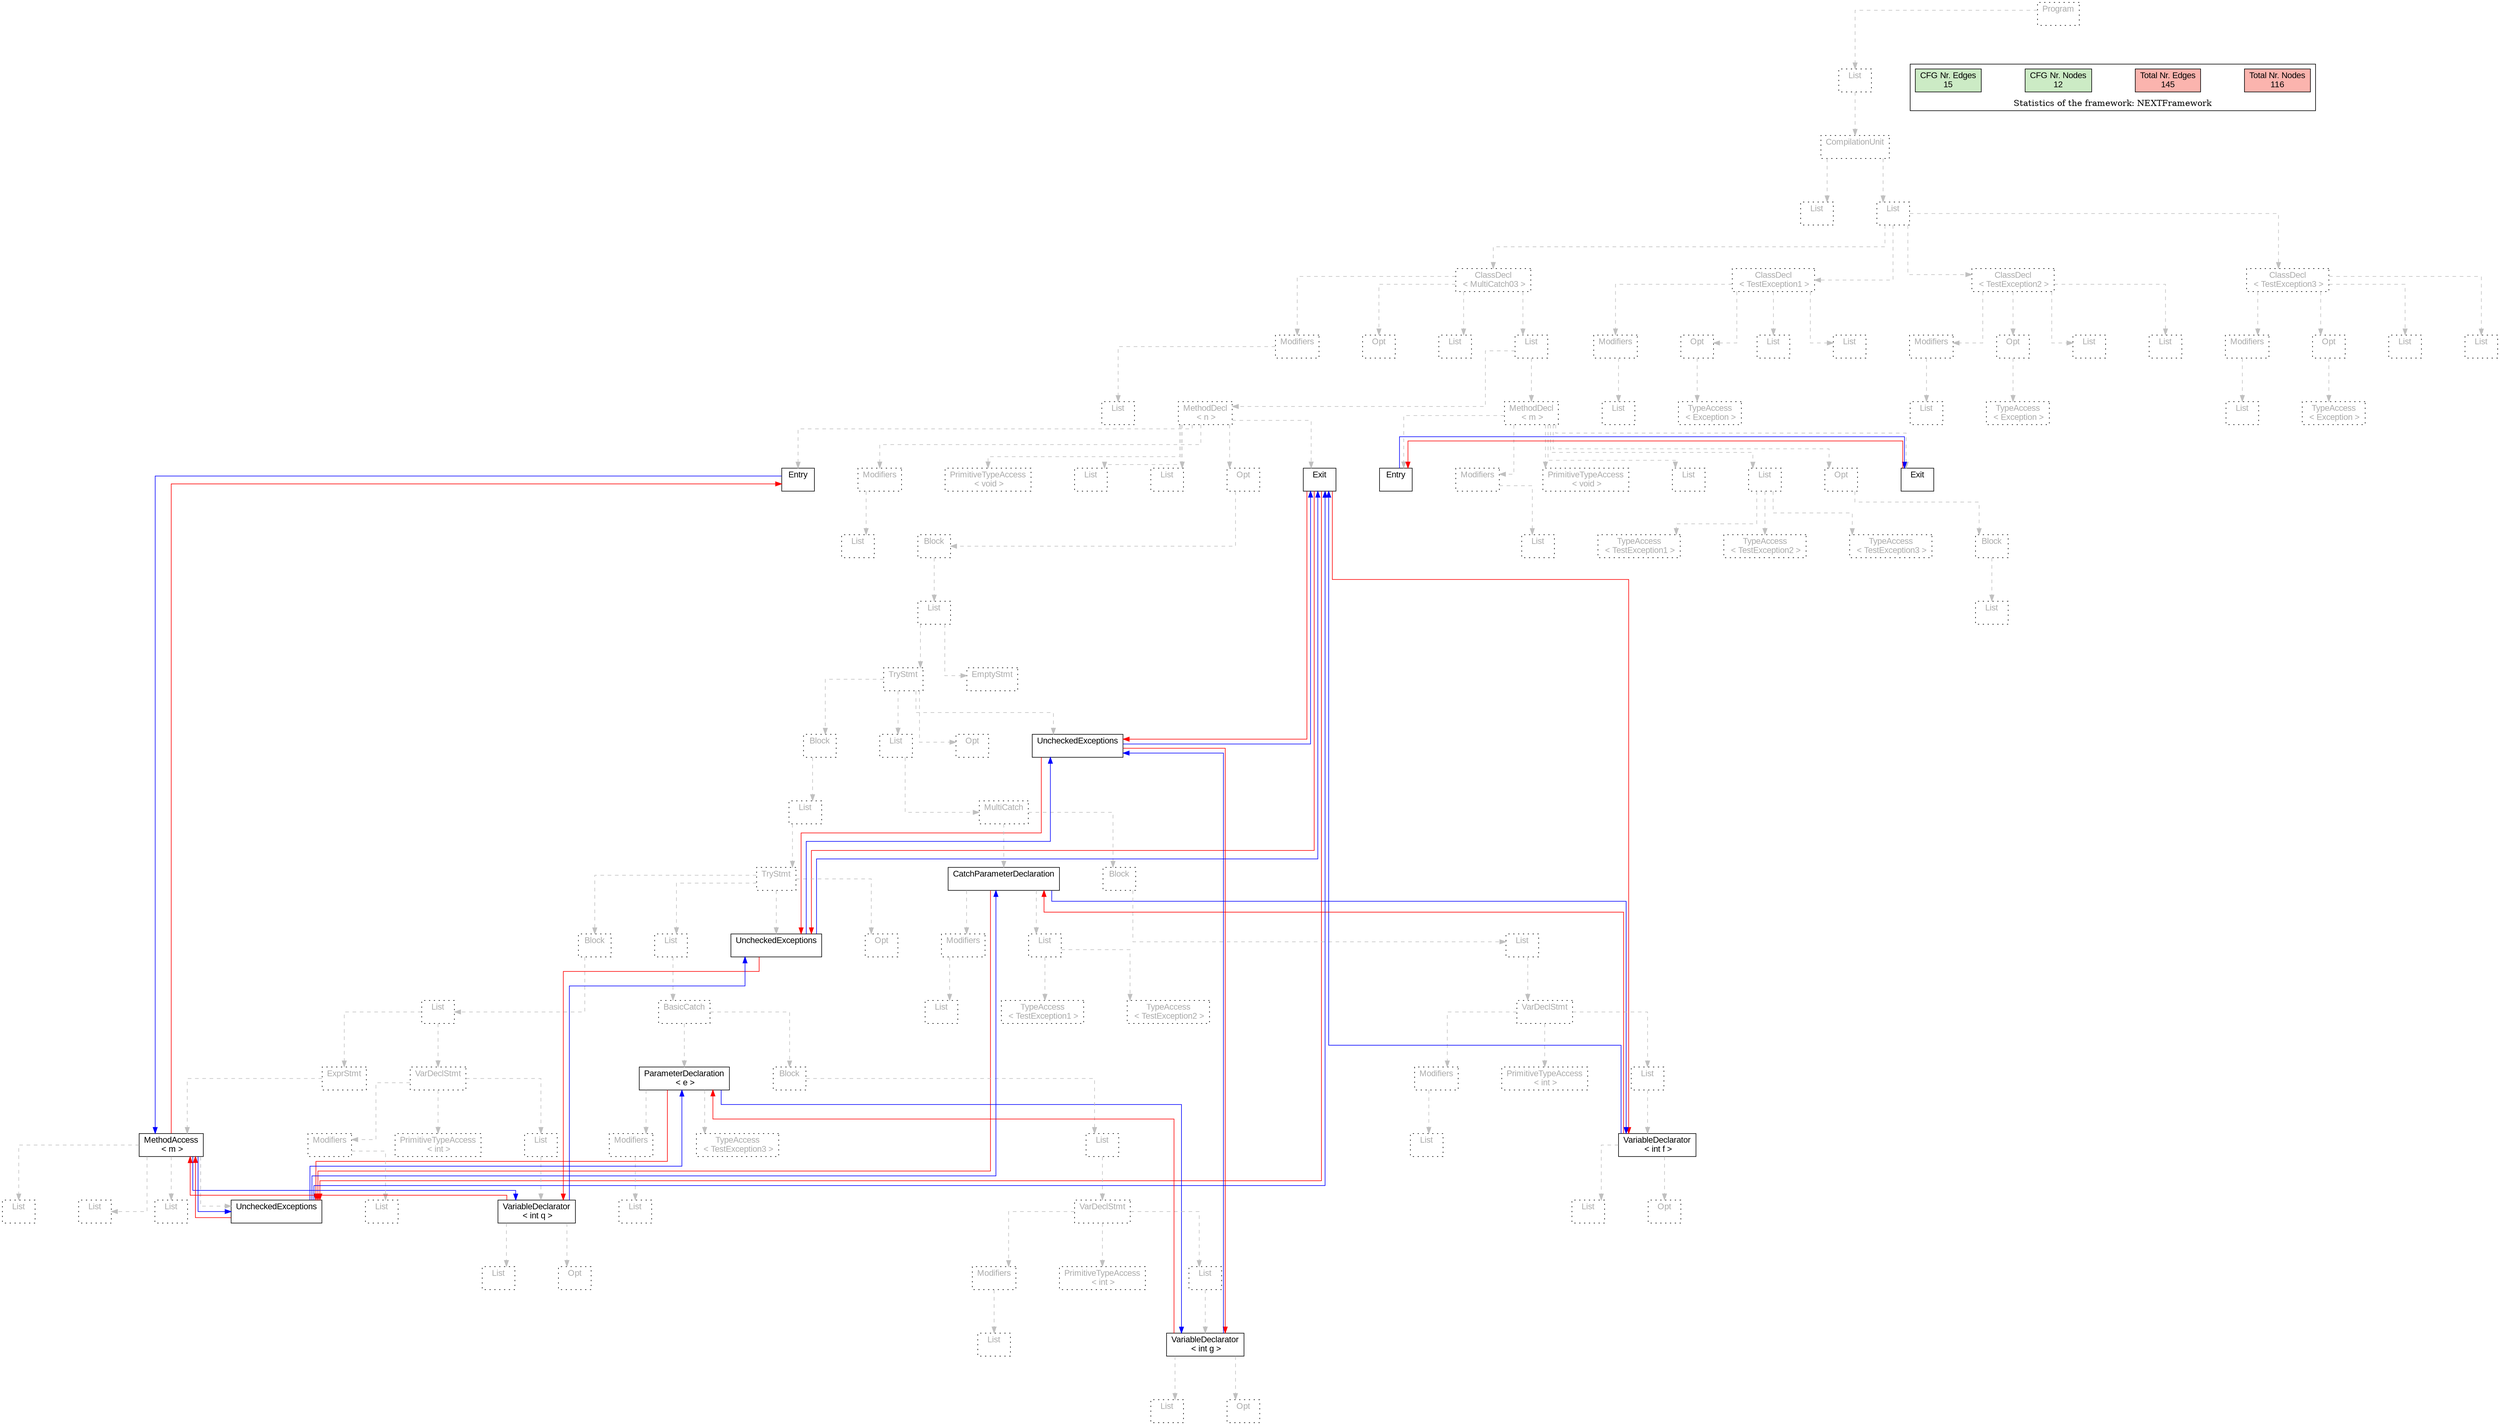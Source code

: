 digraph G {
graph [splines=ortho, nodesep="1", ranksep="1"]
node [shape=rect, fontname=Arial];
{ rank = same; "Program[0]"}
{ rank = same; "List[1]"}
{ rank = same; "CompilationUnit[2]"}
{ rank = same; "List[3]"; "List[4]"}
{ rank = same; "ClassDecl[5]"; "ClassDecl[93]"; "ClassDecl[100]"; "ClassDecl[107]"}
{ rank = same; "Modifiers[6]"; "Opt[8]"; "List[9]"; "List[10]"; "Modifiers[94]"; "Opt[96]"; "List[98]"; "List[99]"; "Modifiers[101]"; "Opt[103]"; "List[105]"; "List[106]"; "Modifiers[108]"; "Opt[110]"; "List[112]"; "List[113]"}
{ rank = same; "List[7]"; "MethodDecl[11]"; "MethodDecl[80]"; "List[95]"; "TypeAccess[97]"; "List[102]"; "TypeAccess[104]"; "List[109]"; "TypeAccess[111]"}
{ rank = same; "Entry[12]"; "Modifiers[13]"; "PrimitiveTypeAccess[15]"; "List[16]"; "List[17]"; "Opt[18]"; "Exit[19]"; "Entry[81]"; "Modifiers[82]"; "PrimitiveTypeAccess[84]"; "List[85]"; "List[86]"; "Opt[90]"; "Exit[91]"}
{ rank = same; "List[14]"; "Block[19]"; "List[83]"; "TypeAccess[87]"; "TypeAccess[88]"; "TypeAccess[89]"; "Block[91]"}
{ rank = same; "List[20]"; "List[92]"}
{ rank = same; "TryStmt[21]"; "EmptyStmt[79]"}
{ rank = same; "Block[22]"; "List[59]"; "Opt[77]"; "UncheckedExceptions[78]"}
{ rank = same; "List[23]"; "MultiCatch[60]"}
{ rank = same; "TryStmt[24]"; "CatchParameterDeclaration[61]"; "Block[67]"}
{ rank = same; "Block[25]"; "List[41]"; "Opt[57]"; "UncheckedExceptions[58]"; "Modifiers[62]"; "List[64]"; "List[68]"}
{ rank = same; "List[26]"; "BasicCatch[42]"; "List[63]"; "TypeAccess[65]"; "TypeAccess[66]"; "VarDeclStmt[69]"}
{ rank = same; "ExprStmt[27]"; "VarDeclStmt[33]"; "ParameterDeclaration[43]"; "Block[47]"; "Modifiers[70]"; "PrimitiveTypeAccess[72]"; "List[73]"}
{ rank = same; "MethodAccess[28]"; "Modifiers[34]"; "PrimitiveTypeAccess[36]"; "List[37]"; "Modifiers[44]"; "TypeAccess[46]"; "List[48]"; "List[71]"; "VariableDeclarator[74]"}
{ rank = same; "List[30]"; "List[31]"; "List[32]"; "UncheckedExceptions[29]"; "List[35]"; "VariableDeclarator[38]"; "List[45]"; "VarDeclStmt[49]"; "List[75]"; "Opt[76]"}
{ rank = same; "List[39]"; "Opt[40]"; "Modifiers[50]"; "PrimitiveTypeAccess[52]"; "List[53]"}
{ rank = same; "List[51]"; "VariableDeclarator[54]"}
{ rank = same; "List[55]"; "Opt[56]"}
"Program[0]" [label="Program\n ", style= dotted   fillcolor="#eeeeee" fontcolor="#aaaaaa"  ]
"List[1]" [label="List\n ", style= dotted   fillcolor="#eeeeee" fontcolor="#aaaaaa"  ]
"CompilationUnit[2]" [label="CompilationUnit\n ", style= dotted   fillcolor="#eeeeee" fontcolor="#aaaaaa"  ]
"List[3]" [label="List\n ", style= dotted   fillcolor="#eeeeee" fontcolor="#aaaaaa"  ]
"List[4]" [label="List\n ", style= dotted   fillcolor="#eeeeee" fontcolor="#aaaaaa"  ]
"ClassDecl[5]" [label="ClassDecl\n < MultiCatch03 >", style= dotted   fillcolor="#eeeeee" fontcolor="#aaaaaa"  ]
"Modifiers[6]" [label="Modifiers\n ", style= dotted   fillcolor="#eeeeee" fontcolor="#aaaaaa"  ]
"List[7]" [label="List\n ", style= dotted   fillcolor="#eeeeee" fontcolor="#aaaaaa"  ]
"Opt[8]" [label="Opt\n ", style= dotted   fillcolor="#eeeeee" fontcolor="#aaaaaa"  ]
"List[9]" [label="List\n ", style= dotted   fillcolor="#eeeeee" fontcolor="#aaaaaa"  ]
"List[10]" [label="List\n ", style= dotted   fillcolor="#eeeeee" fontcolor="#aaaaaa"  ]
"MethodDecl[11]" [label="MethodDecl\n < n >", style= dotted   fillcolor="#eeeeee" fontcolor="#aaaaaa"  ]
"Entry[12]" [label="Entry\n ", fillcolor=white   style=filled  ]
"Modifiers[13]" [label="Modifiers\n ", style= dotted   fillcolor="#eeeeee" fontcolor="#aaaaaa"  ]
"List[14]" [label="List\n ", style= dotted   fillcolor="#eeeeee" fontcolor="#aaaaaa"  ]
"PrimitiveTypeAccess[15]" [label="PrimitiveTypeAccess\n < void >", style= dotted   fillcolor="#eeeeee" fontcolor="#aaaaaa"  ]
"List[16]" [label="List\n ", style= dotted   fillcolor="#eeeeee" fontcolor="#aaaaaa"  ]
"List[17]" [label="List\n ", style= dotted   fillcolor="#eeeeee" fontcolor="#aaaaaa"  ]
"Opt[18]" [label="Opt\n ", style= dotted   fillcolor="#eeeeee" fontcolor="#aaaaaa"  ]
"Block[19]" [label="Block\n ", style= dotted   fillcolor="#eeeeee" fontcolor="#aaaaaa"  ]
"List[20]" [label="List\n ", style= dotted   fillcolor="#eeeeee" fontcolor="#aaaaaa"  ]
"TryStmt[21]" [label="TryStmt\n ", style= dotted   fillcolor="#eeeeee" fontcolor="#aaaaaa"  ]
"Block[22]" [label="Block\n ", style= dotted   fillcolor="#eeeeee" fontcolor="#aaaaaa"  ]
"List[23]" [label="List\n ", style= dotted   fillcolor="#eeeeee" fontcolor="#aaaaaa"  ]
"TryStmt[24]" [label="TryStmt\n ", style= dotted   fillcolor="#eeeeee" fontcolor="#aaaaaa"  ]
"Block[25]" [label="Block\n ", style= dotted   fillcolor="#eeeeee" fontcolor="#aaaaaa"  ]
"List[26]" [label="List\n ", style= dotted   fillcolor="#eeeeee" fontcolor="#aaaaaa"  ]
"ExprStmt[27]" [label="ExprStmt\n ", style= dotted   fillcolor="#eeeeee" fontcolor="#aaaaaa"  ]
"MethodAccess[28]" [label="MethodAccess\n < m >", fillcolor=white   style=filled  ]
"List[30]" [label="List\n ", style= dotted   fillcolor="#eeeeee" fontcolor="#aaaaaa"  ]
"List[31]" [label="List\n ", style= dotted   fillcolor="#eeeeee" fontcolor="#aaaaaa"  ]
"List[32]" [label="List\n ", style= dotted   fillcolor="#eeeeee" fontcolor="#aaaaaa"  ]
"UncheckedExceptions[29]" [label="UncheckedExceptions\n ", fillcolor=white   style=filled  ]
"VarDeclStmt[33]" [label="VarDeclStmt\n ", style= dotted   fillcolor="#eeeeee" fontcolor="#aaaaaa"  ]
"Modifiers[34]" [label="Modifiers\n ", style= dotted   fillcolor="#eeeeee" fontcolor="#aaaaaa"  ]
"List[35]" [label="List\n ", style= dotted   fillcolor="#eeeeee" fontcolor="#aaaaaa"  ]
"PrimitiveTypeAccess[36]" [label="PrimitiveTypeAccess\n < int >", style= dotted   fillcolor="#eeeeee" fontcolor="#aaaaaa"  ]
"List[37]" [label="List\n ", style= dotted   fillcolor="#eeeeee" fontcolor="#aaaaaa"  ]
"VariableDeclarator[38]" [label="VariableDeclarator\n < int q >", fillcolor=white   style=filled  ]
"List[39]" [label="List\n ", style= dotted   fillcolor="#eeeeee" fontcolor="#aaaaaa"  ]
"Opt[40]" [label="Opt\n ", style= dotted   fillcolor="#eeeeee" fontcolor="#aaaaaa"  ]
"List[41]" [label="List\n ", style= dotted   fillcolor="#eeeeee" fontcolor="#aaaaaa"  ]
"BasicCatch[42]" [label="BasicCatch\n ", style= dotted   fillcolor="#eeeeee" fontcolor="#aaaaaa"  ]
"ParameterDeclaration[43]" [label="ParameterDeclaration\n < e >", fillcolor=white   style=filled  ]
"Modifiers[44]" [label="Modifiers\n ", style= dotted   fillcolor="#eeeeee" fontcolor="#aaaaaa"  ]
"List[45]" [label="List\n ", style= dotted   fillcolor="#eeeeee" fontcolor="#aaaaaa"  ]
"TypeAccess[46]" [label="TypeAccess\n < TestException3 >", style= dotted   fillcolor="#eeeeee" fontcolor="#aaaaaa"  ]
"Block[47]" [label="Block\n ", style= dotted   fillcolor="#eeeeee" fontcolor="#aaaaaa"  ]
"List[48]" [label="List\n ", style= dotted   fillcolor="#eeeeee" fontcolor="#aaaaaa"  ]
"VarDeclStmt[49]" [label="VarDeclStmt\n ", style= dotted   fillcolor="#eeeeee" fontcolor="#aaaaaa"  ]
"Modifiers[50]" [label="Modifiers\n ", style= dotted   fillcolor="#eeeeee" fontcolor="#aaaaaa"  ]
"List[51]" [label="List\n ", style= dotted   fillcolor="#eeeeee" fontcolor="#aaaaaa"  ]
"PrimitiveTypeAccess[52]" [label="PrimitiveTypeAccess\n < int >", style= dotted   fillcolor="#eeeeee" fontcolor="#aaaaaa"  ]
"List[53]" [label="List\n ", style= dotted   fillcolor="#eeeeee" fontcolor="#aaaaaa"  ]
"VariableDeclarator[54]" [label="VariableDeclarator\n < int g >", fillcolor=white   style=filled  ]
"List[55]" [label="List\n ", style= dotted   fillcolor="#eeeeee" fontcolor="#aaaaaa"  ]
"Opt[56]" [label="Opt\n ", style= dotted   fillcolor="#eeeeee" fontcolor="#aaaaaa"  ]
"Opt[57]" [label="Opt\n ", style= dotted   fillcolor="#eeeeee" fontcolor="#aaaaaa"  ]
"UncheckedExceptions[58]" [label="UncheckedExceptions\n ", fillcolor=white   style=filled  ]
"List[59]" [label="List\n ", style= dotted   fillcolor="#eeeeee" fontcolor="#aaaaaa"  ]
"MultiCatch[60]" [label="MultiCatch\n ", style= dotted   fillcolor="#eeeeee" fontcolor="#aaaaaa"  ]
"CatchParameterDeclaration[61]" [label="CatchParameterDeclaration\n ", fillcolor=white   style=filled  ]
"Modifiers[62]" [label="Modifiers\n ", style= dotted   fillcolor="#eeeeee" fontcolor="#aaaaaa"  ]
"List[63]" [label="List\n ", style= dotted   fillcolor="#eeeeee" fontcolor="#aaaaaa"  ]
"List[64]" [label="List\n ", style= dotted   fillcolor="#eeeeee" fontcolor="#aaaaaa"  ]
"TypeAccess[65]" [label="TypeAccess\n < TestException1 >", style= dotted   fillcolor="#eeeeee" fontcolor="#aaaaaa"  ]
"TypeAccess[66]" [label="TypeAccess\n < TestException2 >", style= dotted   fillcolor="#eeeeee" fontcolor="#aaaaaa"  ]
"Block[67]" [label="Block\n ", style= dotted   fillcolor="#eeeeee" fontcolor="#aaaaaa"  ]
"List[68]" [label="List\n ", style= dotted   fillcolor="#eeeeee" fontcolor="#aaaaaa"  ]
"VarDeclStmt[69]" [label="VarDeclStmt\n ", style= dotted   fillcolor="#eeeeee" fontcolor="#aaaaaa"  ]
"Modifiers[70]" [label="Modifiers\n ", style= dotted   fillcolor="#eeeeee" fontcolor="#aaaaaa"  ]
"List[71]" [label="List\n ", style= dotted   fillcolor="#eeeeee" fontcolor="#aaaaaa"  ]
"PrimitiveTypeAccess[72]" [label="PrimitiveTypeAccess\n < int >", style= dotted   fillcolor="#eeeeee" fontcolor="#aaaaaa"  ]
"List[73]" [label="List\n ", style= dotted   fillcolor="#eeeeee" fontcolor="#aaaaaa"  ]
"VariableDeclarator[74]" [label="VariableDeclarator\n < int f >", fillcolor=white   style=filled  ]
"List[75]" [label="List\n ", style= dotted   fillcolor="#eeeeee" fontcolor="#aaaaaa"  ]
"Opt[76]" [label="Opt\n ", style= dotted   fillcolor="#eeeeee" fontcolor="#aaaaaa"  ]
"Opt[77]" [label="Opt\n ", style= dotted   fillcolor="#eeeeee" fontcolor="#aaaaaa"  ]
"UncheckedExceptions[78]" [label="UncheckedExceptions\n ", fillcolor=white   style=filled  ]
"EmptyStmt[79]" [label="EmptyStmt\n ", style= dotted   fillcolor="#eeeeee" fontcolor="#aaaaaa"  ]
"Exit[19]" [label="Exit\n ", fillcolor=white   style=filled  ]
"MethodDecl[80]" [label="MethodDecl\n < m >", style= dotted   fillcolor="#eeeeee" fontcolor="#aaaaaa"  ]
"Entry[81]" [label="Entry\n ", fillcolor=white   style=filled  ]
"Modifiers[82]" [label="Modifiers\n ", style= dotted   fillcolor="#eeeeee" fontcolor="#aaaaaa"  ]
"List[83]" [label="List\n ", style= dotted   fillcolor="#eeeeee" fontcolor="#aaaaaa"  ]
"PrimitiveTypeAccess[84]" [label="PrimitiveTypeAccess\n < void >", style= dotted   fillcolor="#eeeeee" fontcolor="#aaaaaa"  ]
"List[85]" [label="List\n ", style= dotted   fillcolor="#eeeeee" fontcolor="#aaaaaa"  ]
"List[86]" [label="List\n ", style= dotted   fillcolor="#eeeeee" fontcolor="#aaaaaa"  ]
"TypeAccess[87]" [label="TypeAccess\n < TestException1 >", style= dotted   fillcolor="#eeeeee" fontcolor="#aaaaaa"  ]
"TypeAccess[88]" [label="TypeAccess\n < TestException2 >", style= dotted   fillcolor="#eeeeee" fontcolor="#aaaaaa"  ]
"TypeAccess[89]" [label="TypeAccess\n < TestException3 >", style= dotted   fillcolor="#eeeeee" fontcolor="#aaaaaa"  ]
"Opt[90]" [label="Opt\n ", style= dotted   fillcolor="#eeeeee" fontcolor="#aaaaaa"  ]
"Block[91]" [label="Block\n ", style= dotted   fillcolor="#eeeeee" fontcolor="#aaaaaa"  ]
"List[92]" [label="List\n ", style= dotted   fillcolor="#eeeeee" fontcolor="#aaaaaa"  ]
"Exit[91]" [label="Exit\n ", fillcolor=white   style=filled  ]
"ClassDecl[93]" [label="ClassDecl\n < TestException1 >", style= dotted   fillcolor="#eeeeee" fontcolor="#aaaaaa"  ]
"Modifiers[94]" [label="Modifiers\n ", style= dotted   fillcolor="#eeeeee" fontcolor="#aaaaaa"  ]
"List[95]" [label="List\n ", style= dotted   fillcolor="#eeeeee" fontcolor="#aaaaaa"  ]
"Opt[96]" [label="Opt\n ", style= dotted   fillcolor="#eeeeee" fontcolor="#aaaaaa"  ]
"TypeAccess[97]" [label="TypeAccess\n < Exception >", style= dotted   fillcolor="#eeeeee" fontcolor="#aaaaaa"  ]
"List[98]" [label="List\n ", style= dotted   fillcolor="#eeeeee" fontcolor="#aaaaaa"  ]
"List[99]" [label="List\n ", style= dotted   fillcolor="#eeeeee" fontcolor="#aaaaaa"  ]
"ClassDecl[100]" [label="ClassDecl\n < TestException2 >", style= dotted   fillcolor="#eeeeee" fontcolor="#aaaaaa"  ]
"Modifiers[101]" [label="Modifiers\n ", style= dotted   fillcolor="#eeeeee" fontcolor="#aaaaaa"  ]
"List[102]" [label="List\n ", style= dotted   fillcolor="#eeeeee" fontcolor="#aaaaaa"  ]
"Opt[103]" [label="Opt\n ", style= dotted   fillcolor="#eeeeee" fontcolor="#aaaaaa"  ]
"TypeAccess[104]" [label="TypeAccess\n < Exception >", style= dotted   fillcolor="#eeeeee" fontcolor="#aaaaaa"  ]
"List[105]" [label="List\n ", style= dotted   fillcolor="#eeeeee" fontcolor="#aaaaaa"  ]
"List[106]" [label="List\n ", style= dotted   fillcolor="#eeeeee" fontcolor="#aaaaaa"  ]
"ClassDecl[107]" [label="ClassDecl\n < TestException3 >", style= dotted   fillcolor="#eeeeee" fontcolor="#aaaaaa"  ]
"Modifiers[108]" [label="Modifiers\n ", style= dotted   fillcolor="#eeeeee" fontcolor="#aaaaaa"  ]
"List[109]" [label="List\n ", style= dotted   fillcolor="#eeeeee" fontcolor="#aaaaaa"  ]
"Opt[110]" [label="Opt\n ", style= dotted   fillcolor="#eeeeee" fontcolor="#aaaaaa"  ]
"TypeAccess[111]" [label="TypeAccess\n < Exception >", style= dotted   fillcolor="#eeeeee" fontcolor="#aaaaaa"  ]
"List[112]" [label="List\n ", style= dotted   fillcolor="#eeeeee" fontcolor="#aaaaaa"  ]
"List[113]" [label="List\n ", style= dotted   fillcolor="#eeeeee" fontcolor="#aaaaaa"  ]
"CompilationUnit[2]" -> "List[3]" [style=dashed, color=gray]
"Modifiers[6]" -> "List[7]" [style=dashed, color=gray]
"ClassDecl[5]" -> "Modifiers[6]" [style=dashed, color=gray]
"ClassDecl[5]" -> "Opt[8]" [style=dashed, color=gray]
"ClassDecl[5]" -> "List[9]" [style=dashed, color=gray]
"MethodDecl[11]" -> "Entry[12]" [style=dashed, color=gray]
"Modifiers[13]" -> "List[14]" [style=dashed, color=gray]
"MethodDecl[11]" -> "Modifiers[13]" [style=dashed, color=gray]
"MethodDecl[11]" -> "PrimitiveTypeAccess[15]" [style=dashed, color=gray]
"MethodDecl[11]" -> "List[16]" [style=dashed, color=gray]
"MethodDecl[11]" -> "List[17]" [style=dashed, color=gray]
"MethodAccess[28]" -> "List[30]" [style=dashed, color=gray]
"MethodAccess[28]" -> "List[31]" [style=dashed, color=gray]
"MethodAccess[28]" -> "List[32]" [style=dashed, color=gray]
"MethodAccess[28]" -> "UncheckedExceptions[29]" [style=dashed, color=gray]
"ExprStmt[27]" -> "MethodAccess[28]" [style=dashed, color=gray]
"List[26]" -> "ExprStmt[27]" [style=dashed, color=gray]
"Modifiers[34]" -> "List[35]" [style=dashed, color=gray]
"VarDeclStmt[33]" -> "Modifiers[34]" [style=dashed, color=gray]
"VarDeclStmt[33]" -> "PrimitiveTypeAccess[36]" [style=dashed, color=gray]
"VariableDeclarator[38]" -> "List[39]" [style=dashed, color=gray]
"VariableDeclarator[38]" -> "Opt[40]" [style=dashed, color=gray]
"List[37]" -> "VariableDeclarator[38]" [style=dashed, color=gray]
"VarDeclStmt[33]" -> "List[37]" [style=dashed, color=gray]
"List[26]" -> "VarDeclStmt[33]" [style=dashed, color=gray]
"Block[25]" -> "List[26]" [style=dashed, color=gray]
"TryStmt[24]" -> "Block[25]" [style=dashed, color=gray]
"Modifiers[44]" -> "List[45]" [style=dashed, color=gray]
"ParameterDeclaration[43]" -> "Modifiers[44]" [style=dashed, color=gray]
"ParameterDeclaration[43]" -> "TypeAccess[46]" [style=dashed, color=gray]
"BasicCatch[42]" -> "ParameterDeclaration[43]" [style=dashed, color=gray]
"Modifiers[50]" -> "List[51]" [style=dashed, color=gray]
"VarDeclStmt[49]" -> "Modifiers[50]" [style=dashed, color=gray]
"VarDeclStmt[49]" -> "PrimitiveTypeAccess[52]" [style=dashed, color=gray]
"VariableDeclarator[54]" -> "List[55]" [style=dashed, color=gray]
"VariableDeclarator[54]" -> "Opt[56]" [style=dashed, color=gray]
"List[53]" -> "VariableDeclarator[54]" [style=dashed, color=gray]
"VarDeclStmt[49]" -> "List[53]" [style=dashed, color=gray]
"List[48]" -> "VarDeclStmt[49]" [style=dashed, color=gray]
"Block[47]" -> "List[48]" [style=dashed, color=gray]
"BasicCatch[42]" -> "Block[47]" [style=dashed, color=gray]
"List[41]" -> "BasicCatch[42]" [style=dashed, color=gray]
"TryStmt[24]" -> "List[41]" [style=dashed, color=gray]
"TryStmt[24]" -> "Opt[57]" [style=dashed, color=gray]
"TryStmt[24]" -> "UncheckedExceptions[58]" [style=dashed, color=gray]
"List[23]" -> "TryStmt[24]" [style=dashed, color=gray]
"Block[22]" -> "List[23]" [style=dashed, color=gray]
"TryStmt[21]" -> "Block[22]" [style=dashed, color=gray]
"Modifiers[62]" -> "List[63]" [style=dashed, color=gray]
"CatchParameterDeclaration[61]" -> "Modifiers[62]" [style=dashed, color=gray]
"List[64]" -> "TypeAccess[65]" [style=dashed, color=gray]
"List[64]" -> "TypeAccess[66]" [style=dashed, color=gray]
"CatchParameterDeclaration[61]" -> "List[64]" [style=dashed, color=gray]
"MultiCatch[60]" -> "CatchParameterDeclaration[61]" [style=dashed, color=gray]
"Modifiers[70]" -> "List[71]" [style=dashed, color=gray]
"VarDeclStmt[69]" -> "Modifiers[70]" [style=dashed, color=gray]
"VarDeclStmt[69]" -> "PrimitiveTypeAccess[72]" [style=dashed, color=gray]
"VariableDeclarator[74]" -> "List[75]" [style=dashed, color=gray]
"VariableDeclarator[74]" -> "Opt[76]" [style=dashed, color=gray]
"List[73]" -> "VariableDeclarator[74]" [style=dashed, color=gray]
"VarDeclStmt[69]" -> "List[73]" [style=dashed, color=gray]
"List[68]" -> "VarDeclStmt[69]" [style=dashed, color=gray]
"Block[67]" -> "List[68]" [style=dashed, color=gray]
"MultiCatch[60]" -> "Block[67]" [style=dashed, color=gray]
"List[59]" -> "MultiCatch[60]" [style=dashed, color=gray]
"TryStmt[21]" -> "List[59]" [style=dashed, color=gray]
"TryStmt[21]" -> "Opt[77]" [style=dashed, color=gray]
"TryStmt[21]" -> "UncheckedExceptions[78]" [style=dashed, color=gray]
"List[20]" -> "TryStmt[21]" [style=dashed, color=gray]
"List[20]" -> "EmptyStmt[79]" [style=dashed, color=gray]
"Block[19]" -> "List[20]" [style=dashed, color=gray]
"Opt[18]" -> "Block[19]" [style=dashed, color=gray]
"MethodDecl[11]" -> "Opt[18]" [style=dashed, color=gray]
"MethodDecl[11]" -> "Exit[19]" [style=dashed, color=gray]
"List[10]" -> "MethodDecl[11]" [style=dashed, color=gray]
"MethodDecl[80]" -> "Entry[81]" [style=dashed, color=gray]
"Modifiers[82]" -> "List[83]" [style=dashed, color=gray]
"MethodDecl[80]" -> "Modifiers[82]" [style=dashed, color=gray]
"MethodDecl[80]" -> "PrimitiveTypeAccess[84]" [style=dashed, color=gray]
"MethodDecl[80]" -> "List[85]" [style=dashed, color=gray]
"List[86]" -> "TypeAccess[87]" [style=dashed, color=gray]
"List[86]" -> "TypeAccess[88]" [style=dashed, color=gray]
"List[86]" -> "TypeAccess[89]" [style=dashed, color=gray]
"MethodDecl[80]" -> "List[86]" [style=dashed, color=gray]
"Block[91]" -> "List[92]" [style=dashed, color=gray]
"Opt[90]" -> "Block[91]" [style=dashed, color=gray]
"MethodDecl[80]" -> "Opt[90]" [style=dashed, color=gray]
"MethodDecl[80]" -> "Exit[91]" [style=dashed, color=gray]
"List[10]" -> "MethodDecl[80]" [style=dashed, color=gray]
"ClassDecl[5]" -> "List[10]" [style=dashed, color=gray]
"List[4]" -> "ClassDecl[5]" [style=dashed, color=gray]
"Modifiers[94]" -> "List[95]" [style=dashed, color=gray]
"ClassDecl[93]" -> "Modifiers[94]" [style=dashed, color=gray]
"Opt[96]" -> "TypeAccess[97]" [style=dashed, color=gray]
"ClassDecl[93]" -> "Opt[96]" [style=dashed, color=gray]
"ClassDecl[93]" -> "List[98]" [style=dashed, color=gray]
"ClassDecl[93]" -> "List[99]" [style=dashed, color=gray]
"List[4]" -> "ClassDecl[93]" [style=dashed, color=gray]
"Modifiers[101]" -> "List[102]" [style=dashed, color=gray]
"ClassDecl[100]" -> "Modifiers[101]" [style=dashed, color=gray]
"Opt[103]" -> "TypeAccess[104]" [style=dashed, color=gray]
"ClassDecl[100]" -> "Opt[103]" [style=dashed, color=gray]
"ClassDecl[100]" -> "List[105]" [style=dashed, color=gray]
"ClassDecl[100]" -> "List[106]" [style=dashed, color=gray]
"List[4]" -> "ClassDecl[100]" [style=dashed, color=gray]
"Modifiers[108]" -> "List[109]" [style=dashed, color=gray]
"ClassDecl[107]" -> "Modifiers[108]" [style=dashed, color=gray]
"Opt[110]" -> "TypeAccess[111]" [style=dashed, color=gray]
"ClassDecl[107]" -> "Opt[110]" [style=dashed, color=gray]
"ClassDecl[107]" -> "List[112]" [style=dashed, color=gray]
"ClassDecl[107]" -> "List[113]" [style=dashed, color=gray]
"List[4]" -> "ClassDecl[107]" [style=dashed, color=gray]
"CompilationUnit[2]" -> "List[4]" [style=dashed, color=gray]
"List[1]" -> "CompilationUnit[2]" [style=dashed, color=gray]
"Program[0]" -> "List[1]" [style=dashed, color=gray]
"Exit[19]" -> "UncheckedExceptions[78]" [color=red, constraint=false]
"Exit[19]" -> "UncheckedExceptions[58]" [color=red, constraint=false]
"Exit[19]" -> "UncheckedExceptions[29]" [color=red, constraint=false]
"Exit[19]" -> "VariableDeclarator[74]" [color=red, constraint=false]
"UncheckedExceptions[78]" -> "Exit[19]" [color=blue, constraint=false, xlabel=" "] 
"UncheckedExceptions[78]" -> "UncheckedExceptions[58]" [color=red, constraint=false]
"UncheckedExceptions[78]" -> "VariableDeclarator[54]" [color=red, constraint=false]
"UncheckedExceptions[58]" -> "UncheckedExceptions[78]" [color=blue, constraint=false, xlabel=" "] 
"UncheckedExceptions[58]" -> "Exit[19]" [color=blue, constraint=false, xlabel=" "] 
"UncheckedExceptions[58]" -> "VariableDeclarator[38]" [color=red, constraint=false]
"VariableDeclarator[38]" -> "UncheckedExceptions[58]" [color=blue, constraint=false, xlabel=" "] 
"VariableDeclarator[38]" -> "MethodAccess[28]" [color=red, constraint=false]
"VariableDeclarator[54]" -> "UncheckedExceptions[78]" [color=blue, constraint=false, xlabel=" "] 
"VariableDeclarator[54]" -> "ParameterDeclaration[43]" [color=red, constraint=false]
"ParameterDeclaration[43]" -> "VariableDeclarator[54]" [color=blue, constraint=false, xlabel=" "] 
"ParameterDeclaration[43]" -> "UncheckedExceptions[29]" [color=red, constraint=false]
"VariableDeclarator[74]" -> "Exit[19]" [color=blue, constraint=false, xlabel=" "] 
"VariableDeclarator[74]" -> "CatchParameterDeclaration[61]" [color=red, constraint=false]
"CatchParameterDeclaration[61]" -> "VariableDeclarator[74]" [color=blue, constraint=false, xlabel=" "] 
"CatchParameterDeclaration[61]" -> "UncheckedExceptions[29]" [color=red, constraint=false]
"UncheckedExceptions[29]" -> "ParameterDeclaration[43]" [color=blue, constraint=false, xlabel=" "] 
"UncheckedExceptions[29]" -> "CatchParameterDeclaration[61]" [color=blue, constraint=false, xlabel=" "] 
"UncheckedExceptions[29]" -> "Exit[19]" [color=blue, constraint=false, xlabel=" "] 
"UncheckedExceptions[29]" -> "MethodAccess[28]" [color=red, constraint=false]
"MethodAccess[28]" -> "VariableDeclarator[38]" [color=blue, constraint=false, xlabel=" "] 
"MethodAccess[28]" -> "UncheckedExceptions[29]" [color=blue, constraint=false, xlabel=" "] 
"MethodAccess[28]" -> "Entry[12]" [color=red, constraint=false]
"Entry[12]" -> "MethodAccess[28]" [color=blue, constraint=false, xlabel=" "] 
"Exit[91]" -> "Entry[81]" [color=red, constraint=false]
"Entry[81]" -> "Exit[91]" [color=blue, constraint=false, xlabel=" "] 
"List[3]" -> "List[4]" [style=invis]
"ClassDecl[5]" -> "ClassDecl[93]" -> "ClassDecl[100]" -> "ClassDecl[107]" [style=invis]
"Modifiers[6]" -> "Opt[8]" -> "List[9]" -> "List[10]" [style=invis]
"MethodDecl[11]" -> "MethodDecl[80]" [style=invis]
"Entry[12]" -> "Modifiers[13]" -> "PrimitiveTypeAccess[15]" -> "List[16]" -> "List[17]" -> "Opt[18]" -> "Exit[19]" [style=invis]
"TryStmt[21]" -> "EmptyStmt[79]" [style=invis]
"Block[22]" -> "List[59]" -> "Opt[77]" [style=invis]
"Block[25]" -> "List[41]" -> "Opt[57]" [style=invis]
"ExprStmt[27]" -> "VarDeclStmt[33]" [style=invis]
"Modifiers[34]" -> "PrimitiveTypeAccess[36]" -> "List[37]" [style=invis]
"List[39]" -> "Opt[40]" [style=invis]
"ParameterDeclaration[43]" -> "Block[47]" [style=invis]
"Modifiers[44]" -> "TypeAccess[46]" [style=invis]
"Modifiers[50]" -> "PrimitiveTypeAccess[52]" -> "List[53]" [style=invis]
"List[55]" -> "Opt[56]" [style=invis]
"CatchParameterDeclaration[61]" -> "Block[67]" [style=invis]
"Modifiers[62]" -> "List[64]" [style=invis]
"TypeAccess[65]" -> "TypeAccess[66]" [style=invis]
"Modifiers[70]" -> "PrimitiveTypeAccess[72]" -> "List[73]" [style=invis]
"List[75]" -> "Opt[76]" [style=invis]
"Entry[81]" -> "Modifiers[82]" -> "PrimitiveTypeAccess[84]" -> "List[85]" -> "List[86]" -> "Opt[90]" -> "Exit[91]" [style=invis]
"TypeAccess[87]" -> "TypeAccess[88]" -> "TypeAccess[89]" [style=invis]
"Modifiers[94]" -> "Opt[96]" -> "List[98]" -> "List[99]" [style=invis]
"Modifiers[101]" -> "Opt[103]" -> "List[105]" -> "List[106]" [style=invis]
"Modifiers[108]" -> "Opt[110]" -> "List[112]" -> "List[113]" [style=invis]

subgraph cluster_legend {
{node [style=filled, fillcolor=1, colorscheme="pastel13"]
Nodes [label="Total Nr. Nodes
116", fillcolor=1]
Edges [label="Total Nr. Edges
145", fillcolor=1]
NodesCFG [label="CFG Nr. Nodes
12", fillcolor=3]
EdgesCFG [label="CFG Nr. Edges
15", fillcolor=3]
Nodes-> "Program[0]" -> NodesCFG  [style="invis"]
Edges -> "Program[0]" ->EdgesCFG [style="invis"]}
label = "Statistics of the framework: NEXTFramework"
style="solid"
ranksep=0.05
nodesep=0.01
labelloc = b
len=2
}}